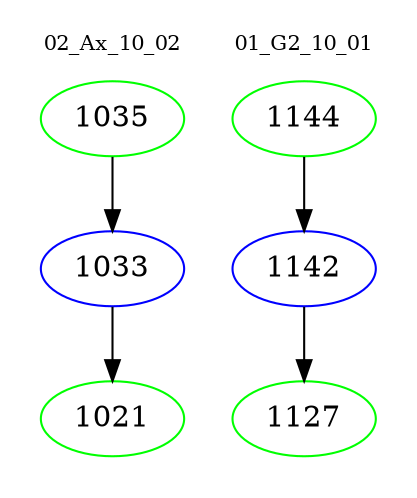 digraph{
subgraph cluster_0 {
color = white
label = "02_Ax_10_02";
fontsize=10;
T0_1035 [label="1035", color="green"]
T0_1035 -> T0_1033 [color="black"]
T0_1033 [label="1033", color="blue"]
T0_1033 -> T0_1021 [color="black"]
T0_1021 [label="1021", color="green"]
}
subgraph cluster_1 {
color = white
label = "01_G2_10_01";
fontsize=10;
T1_1144 [label="1144", color="green"]
T1_1144 -> T1_1142 [color="black"]
T1_1142 [label="1142", color="blue"]
T1_1142 -> T1_1127 [color="black"]
T1_1127 [label="1127", color="green"]
}
}
